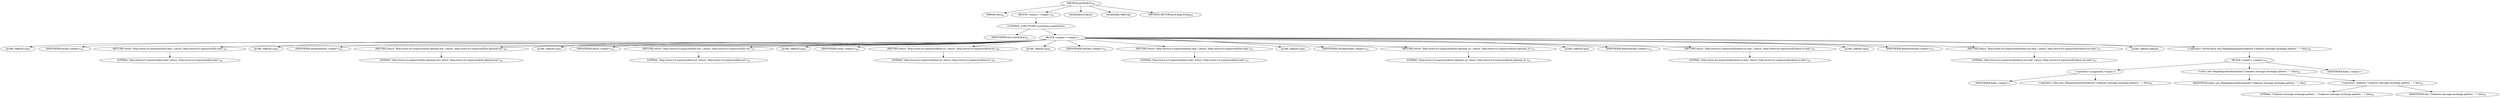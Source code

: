digraph "getWsdlUri" {  
"44" [label = <(METHOD,getWsdlUri)<SUB>40</SUB>> ]
"6" [label = <(PARAM,this)<SUB>40</SUB>> ]
"45" [label = <(BLOCK,&lt;empty&gt;,&lt;empty&gt;)<SUB>40</SUB>> ]
"46" [label = <(CONTROL_STRUCTURE,switch(this),switch(this))> ]
"5" [label = <(IDENTIFIER,this,switch(this))<SUB>41</SUB>> ]
"47" [label = <(BLOCK,&lt;empty&gt;,&lt;empty&gt;)> ]
"48" [label = <(JUMP_TARGET,case)> ]
"49" [label = <(IDENTIFIER,InOnly,&lt;empty&gt;)<SUB>42</SUB>> ]
"50" [label = <(RETURN,return &quot;http://www.w3.org/ns/wsdl/in-only&quot;;,return &quot;http://www.w3.org/ns/wsdl/in-only&quot;;)<SUB>43</SUB>> ]
"51" [label = <(LITERAL,&quot;http://www.w3.org/ns/wsdl/in-only&quot;,return &quot;http://www.w3.org/ns/wsdl/in-only&quot;;)<SUB>43</SUB>> ]
"52" [label = <(JUMP_TARGET,case)> ]
"53" [label = <(IDENTIFIER,InOptionalOut,&lt;empty&gt;)<SUB>44</SUB>> ]
"54" [label = <(RETURN,return &quot;http://www.w3.org/ns/wsdl/in-optional-out&quot;;,return &quot;http://www.w3.org/ns/wsdl/in-optional-out&quot;;)<SUB>45</SUB>> ]
"55" [label = <(LITERAL,&quot;http://www.w3.org/ns/wsdl/in-optional-out&quot;,return &quot;http://www.w3.org/ns/wsdl/in-optional-out&quot;;)<SUB>45</SUB>> ]
"56" [label = <(JUMP_TARGET,case)> ]
"57" [label = <(IDENTIFIER,InOut,&lt;empty&gt;)<SUB>46</SUB>> ]
"58" [label = <(RETURN,return &quot;http://www.w3.org/ns/wsdl/in-out&quot;;,return &quot;http://www.w3.org/ns/wsdl/in-out&quot;;)<SUB>47</SUB>> ]
"59" [label = <(LITERAL,&quot;http://www.w3.org/ns/wsdl/in-out&quot;,return &quot;http://www.w3.org/ns/wsdl/in-out&quot;;)<SUB>47</SUB>> ]
"60" [label = <(JUMP_TARGET,case)> ]
"61" [label = <(IDENTIFIER,OutIn,&lt;empty&gt;)<SUB>48</SUB>> ]
"62" [label = <(RETURN,return &quot;http://www.w3.org/ns/wsdl/out-in&quot;;,return &quot;http://www.w3.org/ns/wsdl/out-in&quot;;)<SUB>49</SUB>> ]
"63" [label = <(LITERAL,&quot;http://www.w3.org/ns/wsdl/out-in&quot;,return &quot;http://www.w3.org/ns/wsdl/out-in&quot;;)<SUB>49</SUB>> ]
"64" [label = <(JUMP_TARGET,case)> ]
"65" [label = <(IDENTIFIER,OutOnly,&lt;empty&gt;)<SUB>50</SUB>> ]
"66" [label = <(RETURN,return &quot;http://www.w3.org/ns/wsdl/out-only&quot;;,return &quot;http://www.w3.org/ns/wsdl/out-only&quot;;)<SUB>51</SUB>> ]
"67" [label = <(LITERAL,&quot;http://www.w3.org/ns/wsdl/out-only&quot;,return &quot;http://www.w3.org/ns/wsdl/out-only&quot;;)<SUB>51</SUB>> ]
"68" [label = <(JUMP_TARGET,case)> ]
"69" [label = <(IDENTIFIER,OutOptionalIn,&lt;empty&gt;)<SUB>52</SUB>> ]
"70" [label = <(RETURN,return &quot;http://www.w3.org/ns/wsdl/out-optional_in&quot;;,return &quot;http://www.w3.org/ns/wsdl/out-optional_in&quot;;)<SUB>53</SUB>> ]
"71" [label = <(LITERAL,&quot;http://www.w3.org/ns/wsdl/out-optional_in&quot;,return &quot;http://www.w3.org/ns/wsdl/out-optional_in&quot;;)<SUB>53</SUB>> ]
"72" [label = <(JUMP_TARGET,case)> ]
"73" [label = <(IDENTIFIER,RobustInOnly,&lt;empty&gt;)<SUB>54</SUB>> ]
"74" [label = <(RETURN,return &quot;http://www.w3.org/ns/wsdl/robust-in-only&quot;;,return &quot;http://www.w3.org/ns/wsdl/robust-in-only&quot;;)<SUB>55</SUB>> ]
"75" [label = <(LITERAL,&quot;http://www.w3.org/ns/wsdl/robust-in-only&quot;,return &quot;http://www.w3.org/ns/wsdl/robust-in-only&quot;;)<SUB>55</SUB>> ]
"76" [label = <(JUMP_TARGET,case)> ]
"77" [label = <(IDENTIFIER,RobustOutOnly,&lt;empty&gt;)<SUB>56</SUB>> ]
"78" [label = <(RETURN,return &quot;http://www.w3.org/ns/wsdl/robust-out-only&quot;;,return &quot;http://www.w3.org/ns/wsdl/robust-out-only&quot;;)<SUB>57</SUB>> ]
"79" [label = <(LITERAL,&quot;http://www.w3.org/ns/wsdl/robust-out-only&quot;,return &quot;http://www.w3.org/ns/wsdl/robust-out-only&quot;;)<SUB>57</SUB>> ]
"80" [label = <(JUMP_TARGET,default)> ]
"81" [label = <(&lt;operator&gt;.throw,throw new IllegalArgumentException(&quot;Unknown message exchange pattern: &quot; + this);)<SUB>59</SUB>> ]
"82" [label = <(BLOCK,&lt;empty&gt;,&lt;empty&gt;)<SUB>59</SUB>> ]
"83" [label = <(&lt;operator&gt;.assignment,&lt;empty&gt;)> ]
"84" [label = <(IDENTIFIER,$obj1,&lt;empty&gt;)> ]
"85" [label = <(&lt;operator&gt;.alloc,new IllegalArgumentException(&quot;Unknown message exchange pattern: &quot; + this))<SUB>59</SUB>> ]
"86" [label = <(&lt;init&gt;,new IllegalArgumentException(&quot;Unknown message exchange pattern: &quot; + this))<SUB>59</SUB>> ]
"87" [label = <(IDENTIFIER,$obj1,new IllegalArgumentException(&quot;Unknown message exchange pattern: &quot; + this))> ]
"88" [label = <(&lt;operator&gt;.addition,&quot;Unknown message exchange pattern: &quot; + this)<SUB>59</SUB>> ]
"89" [label = <(LITERAL,&quot;Unknown message exchange pattern: &quot;,&quot;Unknown message exchange pattern: &quot; + this)<SUB>59</SUB>> ]
"7" [label = <(IDENTIFIER,this,&quot;Unknown message exchange pattern: &quot; + this)<SUB>59</SUB>> ]
"90" [label = <(IDENTIFIER,$obj1,&lt;empty&gt;)> ]
"91" [label = <(MODIFIER,PUBLIC)> ]
"92" [label = <(MODIFIER,VIRTUAL)> ]
"93" [label = <(METHOD_RETURN,java.lang.String)<SUB>40</SUB>> ]
  "44" -> "6" 
  "44" -> "45" 
  "44" -> "91" 
  "44" -> "92" 
  "44" -> "93" 
  "45" -> "46" 
  "46" -> "5" 
  "46" -> "47" 
  "47" -> "48" 
  "47" -> "49" 
  "47" -> "50" 
  "47" -> "52" 
  "47" -> "53" 
  "47" -> "54" 
  "47" -> "56" 
  "47" -> "57" 
  "47" -> "58" 
  "47" -> "60" 
  "47" -> "61" 
  "47" -> "62" 
  "47" -> "64" 
  "47" -> "65" 
  "47" -> "66" 
  "47" -> "68" 
  "47" -> "69" 
  "47" -> "70" 
  "47" -> "72" 
  "47" -> "73" 
  "47" -> "74" 
  "47" -> "76" 
  "47" -> "77" 
  "47" -> "78" 
  "47" -> "80" 
  "47" -> "81" 
  "50" -> "51" 
  "54" -> "55" 
  "58" -> "59" 
  "62" -> "63" 
  "66" -> "67" 
  "70" -> "71" 
  "74" -> "75" 
  "78" -> "79" 
  "81" -> "82" 
  "82" -> "83" 
  "82" -> "86" 
  "82" -> "90" 
  "83" -> "84" 
  "83" -> "85" 
  "86" -> "87" 
  "86" -> "88" 
  "88" -> "89" 
  "88" -> "7" 
}
